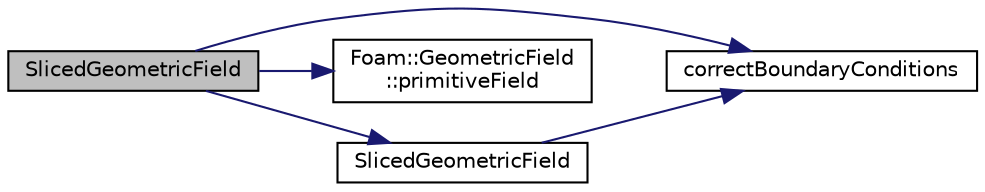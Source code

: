 digraph "SlicedGeometricField"
{
  bgcolor="transparent";
  edge [fontname="Helvetica",fontsize="10",labelfontname="Helvetica",labelfontsize="10"];
  node [fontname="Helvetica",fontsize="10",shape=record];
  rankdir="LR";
  Node9 [label="SlicedGeometricField",height=0.2,width=0.4,color="black", fillcolor="grey75", style="filled", fontcolor="black"];
  Node9 -> Node10 [color="midnightblue",fontsize="10",style="solid",fontname="Helvetica"];
  Node10 [label="correctBoundaryConditions",height=0.2,width=0.4,color="black",URL="$a39200.html#a00a7f09fddd305c7a7977494b2a6a952"];
  Node9 -> Node11 [color="midnightblue",fontsize="10",style="solid",fontname="Helvetica"];
  Node11 [label="Foam::GeometricField\l::primitiveField",height=0.2,width=0.4,color="black",URL="$a23249.html#a3d8b34acd265b26c7d4984d1618f9ee2",tooltip="Return a const-reference to the internal field. "];
  Node9 -> Node12 [color="midnightblue",fontsize="10",style="solid",fontname="Helvetica"];
  Node12 [label="SlicedGeometricField",height=0.2,width=0.4,color="black",URL="$a23245.html#a96850e9157e95987ffb4ac25c30b84c7",tooltip="Construct from components and field to slice. "];
  Node12 -> Node10 [color="midnightblue",fontsize="10",style="solid",fontname="Helvetica"];
}

